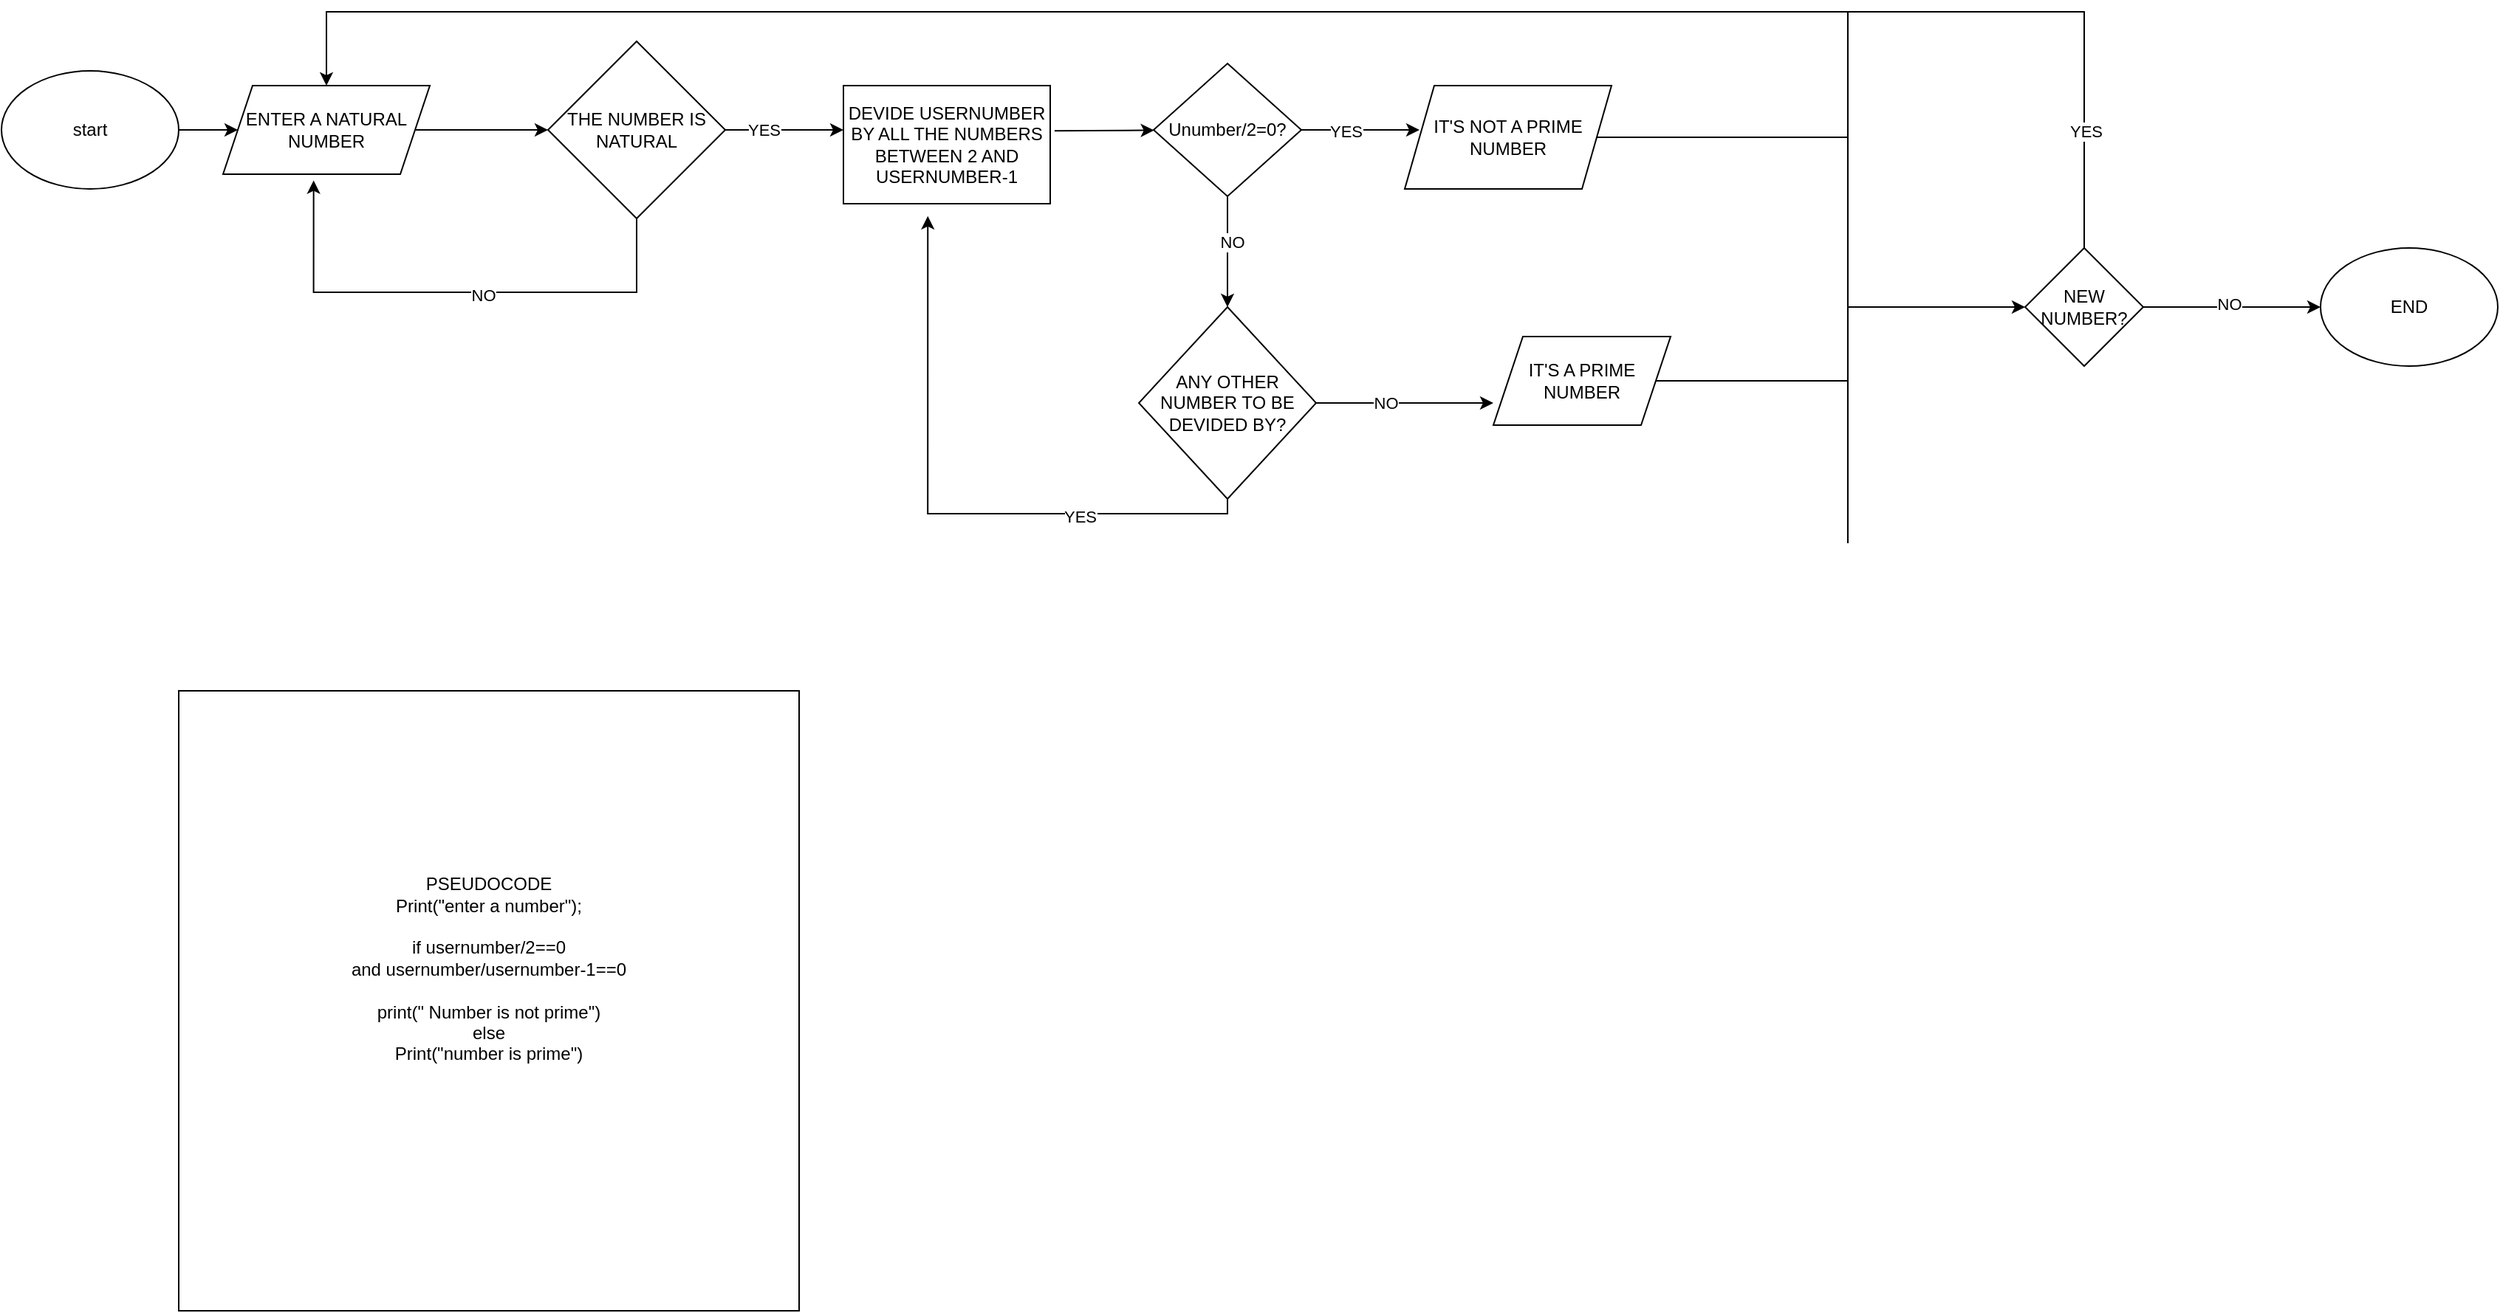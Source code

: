 <mxfile version="28.2.5">
  <diagram name="Page-1" id="mHSN8EImqc7XWSgvFCTO">
    <mxGraphModel grid="1" page="1" gridSize="10" guides="1" tooltips="1" connect="1" arrows="1" fold="1" pageScale="1" pageWidth="827" pageHeight="1169" math="0" shadow="0">
      <root>
        <mxCell id="0" />
        <mxCell id="1" parent="0" />
        <mxCell id="FyQIW9Ek45LLGP7f3Fk_-1" value="start" style="ellipse;whiteSpace=wrap;html=1;" vertex="1" parent="1">
          <mxGeometry x="70" y="160" width="120" height="80" as="geometry" />
        </mxCell>
        <mxCell id="FyQIW9Ek45LLGP7f3Fk_-2" value="" style="endArrow=classic;html=1;rounded=0;exitX=1;exitY=0.5;exitDx=0;exitDy=0;" edge="1" parent="1" source="FyQIW9Ek45LLGP7f3Fk_-1" target="FyQIW9Ek45LLGP7f3Fk_-3">
          <mxGeometry width="50" height="50" relative="1" as="geometry">
            <mxPoint x="350" y="230" as="sourcePoint" />
            <mxPoint x="280" y="200" as="targetPoint" />
          </mxGeometry>
        </mxCell>
        <mxCell id="FyQIW9Ek45LLGP7f3Fk_-3" value="ENTER A NATURAL&lt;div&gt;NUMBER&lt;/div&gt;" style="shape=parallelogram;perimeter=parallelogramPerimeter;whiteSpace=wrap;html=1;fixedSize=1;" vertex="1" parent="1">
          <mxGeometry x="220" y="170" width="140" height="60" as="geometry" />
        </mxCell>
        <mxCell id="FyQIW9Ek45LLGP7f3Fk_-4" value="" style="endArrow=classic;html=1;rounded=0;exitX=1;exitY=0.5;exitDx=0;exitDy=0;" edge="1" parent="1" source="FyQIW9Ek45LLGP7f3Fk_-3">
          <mxGeometry width="50" height="50" relative="1" as="geometry">
            <mxPoint x="350" y="230" as="sourcePoint" />
            <mxPoint x="440" y="200" as="targetPoint" />
          </mxGeometry>
        </mxCell>
        <mxCell id="FyQIW9Ek45LLGP7f3Fk_-5" value="THE NUMBER IS NATURAL" style="rhombus;whiteSpace=wrap;html=1;" vertex="1" parent="1">
          <mxGeometry x="440" y="140" width="120" height="120" as="geometry" />
        </mxCell>
        <mxCell id="FyQIW9Ek45LLGP7f3Fk_-6" value="" style="endArrow=classic;html=1;rounded=0;exitX=1;exitY=0.5;exitDx=0;exitDy=0;" edge="1" parent="1" source="FyQIW9Ek45LLGP7f3Fk_-5">
          <mxGeometry width="50" height="50" relative="1" as="geometry">
            <mxPoint x="350" y="230" as="sourcePoint" />
            <mxPoint x="640" y="200" as="targetPoint" />
          </mxGeometry>
        </mxCell>
        <mxCell id="FyQIW9Ek45LLGP7f3Fk_-8" value="YES" style="edgeLabel;html=1;align=center;verticalAlign=middle;resizable=0;points=[];" connectable="0" vertex="1" parent="FyQIW9Ek45LLGP7f3Fk_-6">
          <mxGeometry x="-0.357" relative="1" as="geometry">
            <mxPoint as="offset" />
          </mxGeometry>
        </mxCell>
        <mxCell id="FyQIW9Ek45LLGP7f3Fk_-7" value="" style="endArrow=classic;html=1;rounded=0;exitX=0.5;exitY=1;exitDx=0;exitDy=0;edgeStyle=orthogonalEdgeStyle;entryX=0.438;entryY=1.071;entryDx=0;entryDy=0;entryPerimeter=0;" edge="1" parent="1" source="FyQIW9Ek45LLGP7f3Fk_-5" target="FyQIW9Ek45LLGP7f3Fk_-3">
          <mxGeometry width="50" height="50" relative="1" as="geometry">
            <mxPoint x="350" y="230" as="sourcePoint" />
            <mxPoint x="500" y="360" as="targetPoint" />
            <Array as="points">
              <mxPoint x="500" y="310" />
              <mxPoint x="281" y="310" />
            </Array>
          </mxGeometry>
        </mxCell>
        <mxCell id="FyQIW9Ek45LLGP7f3Fk_-9" value="NO" style="edgeLabel;html=1;align=center;verticalAlign=middle;resizable=0;points=[];" connectable="0" vertex="1" parent="FyQIW9Ek45LLGP7f3Fk_-7">
          <mxGeometry x="-0.104" y="2" relative="1" as="geometry">
            <mxPoint as="offset" />
          </mxGeometry>
        </mxCell>
        <mxCell id="FyQIW9Ek45LLGP7f3Fk_-10" value="DEVIDE USERNUMBER BY ALL THE NUMBERS BETWEEN 2 AND USERNUMBER-1" style="rounded=0;whiteSpace=wrap;html=1;" vertex="1" parent="1">
          <mxGeometry x="640" y="170" width="140" height="80" as="geometry" />
        </mxCell>
        <mxCell id="FyQIW9Ek45LLGP7f3Fk_-11" value="" style="endArrow=classic;html=1;rounded=0;exitX=1.021;exitY=0.383;exitDx=0;exitDy=0;exitPerimeter=0;" edge="1" parent="1" source="FyQIW9Ek45LLGP7f3Fk_-10" target="FyQIW9Ek45LLGP7f3Fk_-12">
          <mxGeometry width="50" height="50" relative="1" as="geometry">
            <mxPoint x="710" y="310" as="sourcePoint" />
            <mxPoint x="860" y="200" as="targetPoint" />
          </mxGeometry>
        </mxCell>
        <mxCell id="FyQIW9Ek45LLGP7f3Fk_-12" value="Unumber/2=0?" style="rhombus;whiteSpace=wrap;html=1;" vertex="1" parent="1">
          <mxGeometry x="850" y="155" width="100" height="90" as="geometry" />
        </mxCell>
        <mxCell id="FyQIW9Ek45LLGP7f3Fk_-13" value="" style="endArrow=classic;html=1;rounded=0;exitX=1;exitY=0.5;exitDx=0;exitDy=0;" edge="1" parent="1" source="FyQIW9Ek45LLGP7f3Fk_-12">
          <mxGeometry width="50" height="50" relative="1" as="geometry">
            <mxPoint x="710" y="310" as="sourcePoint" />
            <mxPoint x="1030" y="200" as="targetPoint" />
          </mxGeometry>
        </mxCell>
        <mxCell id="FyQIW9Ek45LLGP7f3Fk_-15" value="YES" style="edgeLabel;html=1;align=center;verticalAlign=middle;resizable=0;points=[];" connectable="0" vertex="1" parent="FyQIW9Ek45LLGP7f3Fk_-13">
          <mxGeometry x="-0.259" y="-1" relative="1" as="geometry">
            <mxPoint as="offset" />
          </mxGeometry>
        </mxCell>
        <mxCell id="FyQIW9Ek45LLGP7f3Fk_-14" value="" style="endArrow=classic;html=1;rounded=0;exitX=0.5;exitY=1;exitDx=0;exitDy=0;" edge="1" parent="1" source="FyQIW9Ek45LLGP7f3Fk_-12">
          <mxGeometry width="50" height="50" relative="1" as="geometry">
            <mxPoint x="710" y="310" as="sourcePoint" />
            <mxPoint x="900" y="320" as="targetPoint" />
          </mxGeometry>
        </mxCell>
        <mxCell id="FyQIW9Ek45LLGP7f3Fk_-16" value="NO" style="edgeLabel;html=1;align=center;verticalAlign=middle;resizable=0;points=[];" connectable="0" vertex="1" parent="FyQIW9Ek45LLGP7f3Fk_-14">
          <mxGeometry x="-0.184" y="3" relative="1" as="geometry">
            <mxPoint as="offset" />
          </mxGeometry>
        </mxCell>
        <mxCell id="FyQIW9Ek45LLGP7f3Fk_-17" value="ANY OTHER NUMBER TO BE DEVIDED BY?" style="rhombus;whiteSpace=wrap;html=1;" vertex="1" parent="1">
          <mxGeometry x="840" y="320" width="120" height="130" as="geometry" />
        </mxCell>
        <mxCell id="FyQIW9Ek45LLGP7f3Fk_-18" value="" style="endArrow=classic;html=1;rounded=0;exitX=1;exitY=0.5;exitDx=0;exitDy=0;" edge="1" parent="1" source="FyQIW9Ek45LLGP7f3Fk_-17">
          <mxGeometry width="50" height="50" relative="1" as="geometry">
            <mxPoint x="720" y="320" as="sourcePoint" />
            <mxPoint x="1080" y="385" as="targetPoint" />
          </mxGeometry>
        </mxCell>
        <mxCell id="FyQIW9Ek45LLGP7f3Fk_-21" value="NO" style="edgeLabel;html=1;align=center;verticalAlign=middle;resizable=0;points=[];" connectable="0" vertex="1" parent="FyQIW9Ek45LLGP7f3Fk_-18">
          <mxGeometry x="-0.206" relative="1" as="geometry">
            <mxPoint x="-1" as="offset" />
          </mxGeometry>
        </mxCell>
        <mxCell id="FyQIW9Ek45LLGP7f3Fk_-19" value="" style="endArrow=classic;html=1;rounded=0;exitX=0.5;exitY=1;exitDx=0;exitDy=0;entryX=0.408;entryY=1.105;entryDx=0;entryDy=0;entryPerimeter=0;edgeStyle=orthogonalEdgeStyle;" edge="1" parent="1" source="FyQIW9Ek45LLGP7f3Fk_-17" target="FyQIW9Ek45LLGP7f3Fk_-10">
          <mxGeometry width="50" height="50" relative="1" as="geometry">
            <mxPoint x="720" y="320" as="sourcePoint" />
            <mxPoint x="770" y="270" as="targetPoint" />
          </mxGeometry>
        </mxCell>
        <mxCell id="FyQIW9Ek45LLGP7f3Fk_-20" value="YES" style="edgeLabel;html=1;align=center;verticalAlign=middle;resizable=0;points=[];" connectable="0" vertex="1" parent="FyQIW9Ek45LLGP7f3Fk_-19">
          <mxGeometry x="-0.466" y="2" relative="1" as="geometry">
            <mxPoint as="offset" />
          </mxGeometry>
        </mxCell>
        <mxCell id="FyQIW9Ek45LLGP7f3Fk_-22" value="IT&#39;S A PRIME NUMBER" style="shape=parallelogram;perimeter=parallelogramPerimeter;whiteSpace=wrap;html=1;fixedSize=1;" vertex="1" parent="1">
          <mxGeometry x="1080" y="340" width="120" height="60" as="geometry" />
        </mxCell>
        <mxCell id="FyQIW9Ek45LLGP7f3Fk_-23" value="IT&#39;S NOT A PRIME NUMBER" style="shape=parallelogram;perimeter=parallelogramPerimeter;whiteSpace=wrap;html=1;fixedSize=1;" vertex="1" parent="1">
          <mxGeometry x="1020" y="170" width="140" height="70" as="geometry" />
        </mxCell>
        <mxCell id="FyQIW9Ek45LLGP7f3Fk_-24" value="" style="endArrow=none;html=1;rounded=0;" edge="1" parent="1">
          <mxGeometry width="50" height="50" relative="1" as="geometry">
            <mxPoint x="1320" y="480" as="sourcePoint" />
            <mxPoint x="1320" y="120" as="targetPoint" />
          </mxGeometry>
        </mxCell>
        <mxCell id="FyQIW9Ek45LLGP7f3Fk_-27" value="" style="endArrow=none;html=1;rounded=0;entryX=1;entryY=0.5;entryDx=0;entryDy=0;" edge="1" parent="1" target="FyQIW9Ek45LLGP7f3Fk_-23">
          <mxGeometry width="50" height="50" relative="1" as="geometry">
            <mxPoint x="1320" y="205" as="sourcePoint" />
            <mxPoint x="1020" y="270" as="targetPoint" />
          </mxGeometry>
        </mxCell>
        <mxCell id="FyQIW9Ek45LLGP7f3Fk_-28" value="" style="endArrow=none;html=1;rounded=0;exitX=1;exitY=0.5;exitDx=0;exitDy=0;" edge="1" parent="1" source="FyQIW9Ek45LLGP7f3Fk_-22">
          <mxGeometry width="50" height="50" relative="1" as="geometry">
            <mxPoint x="970" y="320" as="sourcePoint" />
            <mxPoint x="1320" y="370" as="targetPoint" />
          </mxGeometry>
        </mxCell>
        <mxCell id="FyQIW9Ek45LLGP7f3Fk_-29" value="" style="endArrow=classic;html=1;rounded=0;" edge="1" parent="1" target="FyQIW9Ek45LLGP7f3Fk_-30">
          <mxGeometry width="50" height="50" relative="1" as="geometry">
            <mxPoint x="1320" y="320" as="sourcePoint" />
            <mxPoint x="1440" y="320" as="targetPoint" />
          </mxGeometry>
        </mxCell>
        <mxCell id="FyQIW9Ek45LLGP7f3Fk_-30" value="NEW NUMBER?" style="rhombus;whiteSpace=wrap;html=1;" vertex="1" parent="1">
          <mxGeometry x="1440" y="280" width="80" height="80" as="geometry" />
        </mxCell>
        <mxCell id="FyQIW9Ek45LLGP7f3Fk_-31" value="" style="endArrow=classic;html=1;rounded=0;exitX=0.5;exitY=0;exitDx=0;exitDy=0;entryX=0.5;entryY=0;entryDx=0;entryDy=0;edgeStyle=orthogonalEdgeStyle;" edge="1" parent="1" source="FyQIW9Ek45LLGP7f3Fk_-30" target="FyQIW9Ek45LLGP7f3Fk_-3">
          <mxGeometry width="50" height="50" relative="1" as="geometry">
            <mxPoint x="1300" y="320" as="sourcePoint" />
            <mxPoint x="1350" y="270" as="targetPoint" />
            <Array as="points">
              <mxPoint x="1480" y="120" />
              <mxPoint x="290" y="120" />
            </Array>
          </mxGeometry>
        </mxCell>
        <mxCell id="FyQIW9Ek45LLGP7f3Fk_-35" value="YES" style="edgeLabel;html=1;align=center;verticalAlign=middle;resizable=0;points=[];" connectable="0" vertex="1" parent="FyQIW9Ek45LLGP7f3Fk_-31">
          <mxGeometry x="-0.887" y="-1" relative="1" as="geometry">
            <mxPoint as="offset" />
          </mxGeometry>
        </mxCell>
        <mxCell id="FyQIW9Ek45LLGP7f3Fk_-32" value="" style="endArrow=classic;html=1;rounded=0;exitX=1;exitY=0.5;exitDx=0;exitDy=0;" edge="1" parent="1" source="FyQIW9Ek45LLGP7f3Fk_-30">
          <mxGeometry width="50" height="50" relative="1" as="geometry">
            <mxPoint x="1300" y="320" as="sourcePoint" />
            <mxPoint x="1640" y="320" as="targetPoint" />
          </mxGeometry>
        </mxCell>
        <mxCell id="FyQIW9Ek45LLGP7f3Fk_-33" value="NO" style="edgeLabel;html=1;align=center;verticalAlign=middle;resizable=0;points=[];" connectable="0" vertex="1" parent="FyQIW9Ek45LLGP7f3Fk_-32">
          <mxGeometry x="-0.035" y="2" relative="1" as="geometry">
            <mxPoint as="offset" />
          </mxGeometry>
        </mxCell>
        <mxCell id="FyQIW9Ek45LLGP7f3Fk_-34" value="END" style="ellipse;whiteSpace=wrap;html=1;" vertex="1" parent="1">
          <mxGeometry x="1640" y="280" width="120" height="80" as="geometry" />
        </mxCell>
        <mxCell id="FyQIW9Ek45LLGP7f3Fk_-38" value="&lt;br&gt;PSEUDOCODE&lt;div style=&quot;forced-color-adjust: none;&quot;&gt;Print(&quot;enter a number&quot;);&lt;/div&gt;&lt;div style=&quot;forced-color-adjust: none;&quot;&gt;&lt;br&gt;&lt;/div&gt;&lt;div style=&quot;forced-color-adjust: none;&quot;&gt;if usernumber/2==0&lt;/div&gt;&lt;div style=&quot;forced-color-adjust: none;&quot;&gt;and usernumber/usernumber-1==0&lt;/div&gt;&lt;div style=&quot;forced-color-adjust: none;&quot;&gt;&lt;br&gt;&lt;/div&gt;&lt;div style=&quot;forced-color-adjust: none;&quot;&gt;print(&quot; Number is not prime&quot;)&lt;/div&gt;&lt;div style=&quot;forced-color-adjust: none;&quot;&gt;else&lt;/div&gt;&lt;div style=&quot;forced-color-adjust: none;&quot;&gt;Print(&quot;number is prime&quot;)&lt;/div&gt;&lt;div style=&quot;forced-color-adjust: none;&quot;&gt;&lt;br style=&quot;forced-color-adjust: none;&quot;&gt;&lt;div style=&quot;forced-color-adjust: none;&quot;&gt;&lt;br style=&quot;forced-color-adjust: none; color: rgb(0, 0, 0); font-family: Helvetica; font-size: 12px; font-style: normal; font-variant-ligatures: normal; font-variant-caps: normal; font-weight: 400; letter-spacing: normal; orphans: 2; text-align: center; text-indent: 0px; text-transform: none; widows: 2; word-spacing: 0px; -webkit-text-stroke-width: 0px; white-space: nowrap; background-color: rgb(236, 236, 236); text-decoration-thickness: initial; text-decoration-style: initial; text-decoration-color: initial;&quot;&gt;&lt;br&gt;&lt;br&gt;&lt;/div&gt;&lt;/div&gt;" style="whiteSpace=wrap;html=1;aspect=fixed;" vertex="1" parent="1">
          <mxGeometry x="190" y="580" width="420" height="420" as="geometry" />
        </mxCell>
      </root>
    </mxGraphModel>
  </diagram>
</mxfile>
